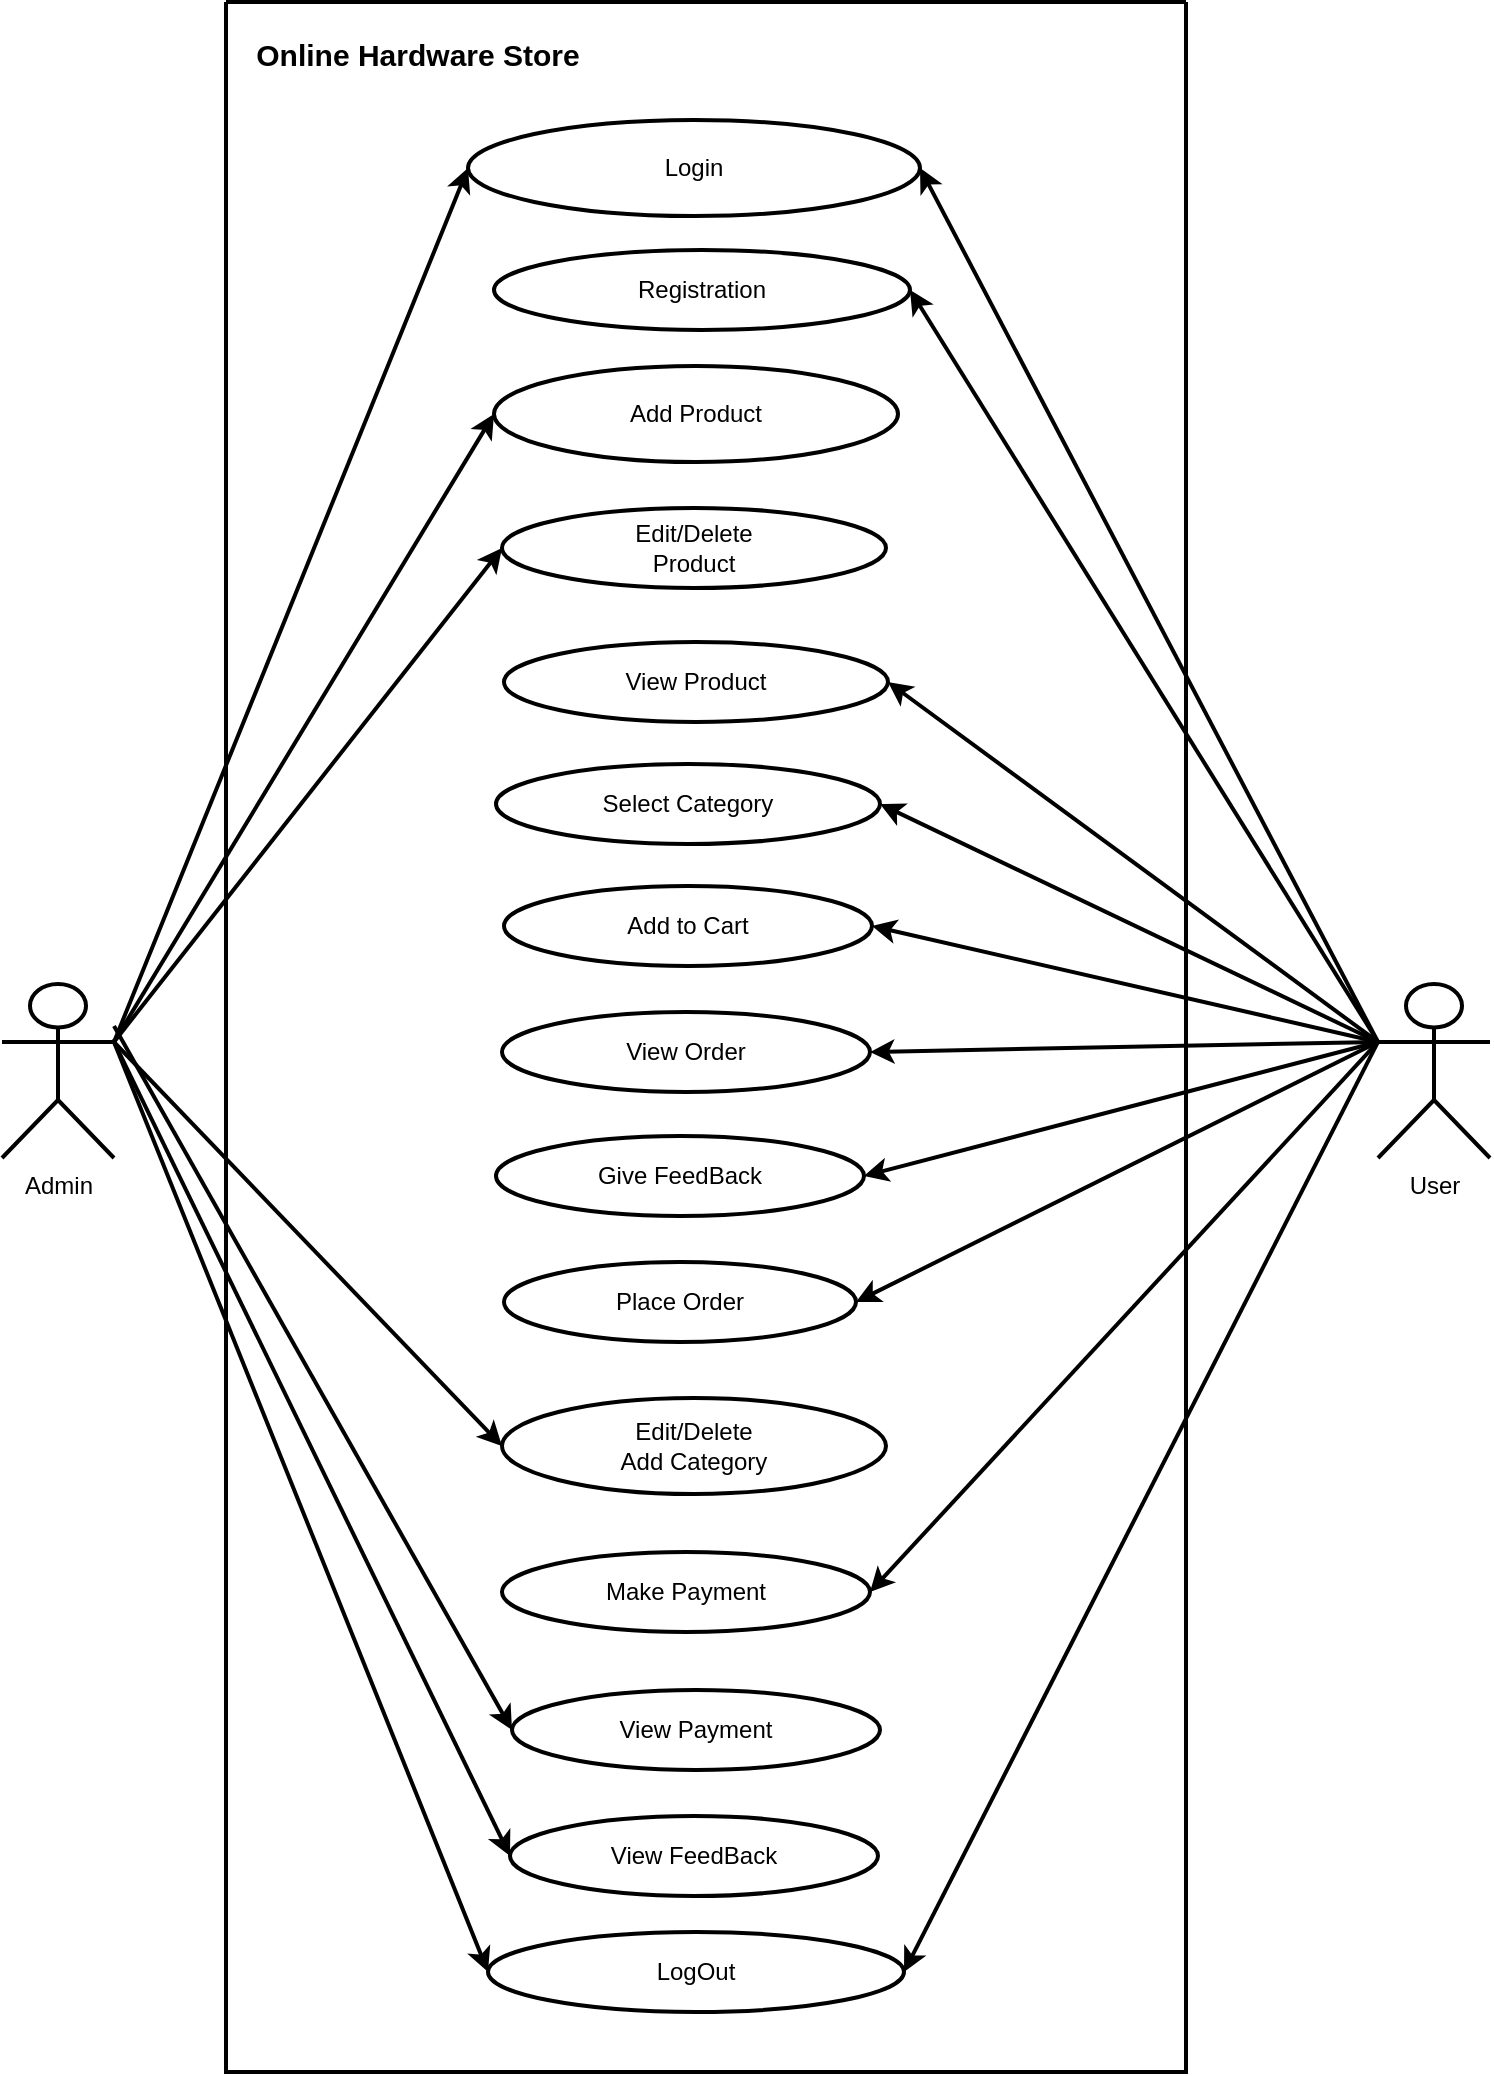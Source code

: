 <mxfile version="21.6.5" type="device">
  <diagram id="C5RBs43oDa-KdzZeNtuy" name="Page-1">
    <mxGraphModel dx="1050" dy="621" grid="0" gridSize="8" guides="1" tooltips="1" connect="1" arrows="1" fold="1" page="1" pageScale="1" pageWidth="827" pageHeight="1169" math="0" shadow="0">
      <root>
        <mxCell id="WIyWlLk6GJQsqaUBKTNV-0" />
        <mxCell id="WIyWlLk6GJQsqaUBKTNV-1" parent="WIyWlLk6GJQsqaUBKTNV-0" />
        <mxCell id="7ZoPHkDEJBF7AUJrN_ak-0" value="" style="swimlane;startSize=0;strokeWidth=2;" parent="WIyWlLk6GJQsqaUBKTNV-1" vertex="1">
          <mxGeometry x="160" y="21" width="480" height="1035" as="geometry" />
        </mxCell>
        <mxCell id="MeSb5IZgdGhtn0hRe0pQ-0" value="Login" style="shape=ellipse;html=1;dashed=0;whiteSpace=wrap;perimeter=ellipsePerimeter;strokeWidth=2;" parent="7ZoPHkDEJBF7AUJrN_ak-0" vertex="1">
          <mxGeometry x="121" y="59" width="226" height="48" as="geometry" />
        </mxCell>
        <mxCell id="MeSb5IZgdGhtn0hRe0pQ-2" value="Registration" style="shape=ellipse;html=1;dashed=0;whiteSpace=wrap;perimeter=ellipsePerimeter;strokeWidth=2;" parent="7ZoPHkDEJBF7AUJrN_ak-0" vertex="1">
          <mxGeometry x="134" y="124" width="208" height="40" as="geometry" />
        </mxCell>
        <mxCell id="MeSb5IZgdGhtn0hRe0pQ-3" value="Add Product" style="shape=ellipse;html=1;dashed=0;whiteSpace=wrap;perimeter=ellipsePerimeter;strokeWidth=2;" parent="7ZoPHkDEJBF7AUJrN_ak-0" vertex="1">
          <mxGeometry x="134" y="182" width="202" height="48" as="geometry" />
        </mxCell>
        <mxCell id="MeSb5IZgdGhtn0hRe0pQ-4" value="Edit/Delete&lt;br&gt;Product" style="shape=ellipse;html=1;dashed=0;whiteSpace=wrap;perimeter=ellipsePerimeter;strokeWidth=2;" parent="7ZoPHkDEJBF7AUJrN_ak-0" vertex="1">
          <mxGeometry x="138" y="253" width="192" height="40" as="geometry" />
        </mxCell>
        <mxCell id="MeSb5IZgdGhtn0hRe0pQ-5" value="View Product" style="shape=ellipse;html=1;dashed=0;whiteSpace=wrap;perimeter=ellipsePerimeter;strokeWidth=2;" parent="7ZoPHkDEJBF7AUJrN_ak-0" vertex="1">
          <mxGeometry x="139" y="320" width="192" height="40" as="geometry" />
        </mxCell>
        <mxCell id="MeSb5IZgdGhtn0hRe0pQ-6" value="Select Category" style="shape=ellipse;html=1;dashed=0;whiteSpace=wrap;perimeter=ellipsePerimeter;strokeWidth=2;" parent="7ZoPHkDEJBF7AUJrN_ak-0" vertex="1">
          <mxGeometry x="135" y="381" width="192" height="40" as="geometry" />
        </mxCell>
        <mxCell id="MeSb5IZgdGhtn0hRe0pQ-7" value="Add to Cart" style="shape=ellipse;html=1;dashed=0;whiteSpace=wrap;perimeter=ellipsePerimeter;strokeWidth=2;" parent="7ZoPHkDEJBF7AUJrN_ak-0" vertex="1">
          <mxGeometry x="139" y="442" width="184" height="40" as="geometry" />
        </mxCell>
        <mxCell id="MeSb5IZgdGhtn0hRe0pQ-8" value="Edit/Delete&lt;br&gt;Add Category" style="shape=ellipse;html=1;dashed=0;whiteSpace=wrap;perimeter=ellipsePerimeter;strokeWidth=2;" parent="7ZoPHkDEJBF7AUJrN_ak-0" vertex="1">
          <mxGeometry x="138" y="698" width="192" height="48" as="geometry" />
        </mxCell>
        <mxCell id="MeSb5IZgdGhtn0hRe0pQ-9" value="View Order" style="shape=ellipse;html=1;dashed=0;whiteSpace=wrap;perimeter=ellipsePerimeter;strokeWidth=2;" parent="7ZoPHkDEJBF7AUJrN_ak-0" vertex="1">
          <mxGeometry x="138" y="505" width="184" height="40" as="geometry" />
        </mxCell>
        <mxCell id="MeSb5IZgdGhtn0hRe0pQ-10" value="Give FeedBack" style="shape=ellipse;html=1;dashed=0;whiteSpace=wrap;perimeter=ellipsePerimeter;strokeWidth=2;" parent="7ZoPHkDEJBF7AUJrN_ak-0" vertex="1">
          <mxGeometry x="135" y="567" width="184" height="40" as="geometry" />
        </mxCell>
        <mxCell id="MeSb5IZgdGhtn0hRe0pQ-11" value="Place Order" style="shape=ellipse;html=1;dashed=0;whiteSpace=wrap;perimeter=ellipsePerimeter;strokeWidth=2;" parent="7ZoPHkDEJBF7AUJrN_ak-0" vertex="1">
          <mxGeometry x="139" y="630" width="176" height="40" as="geometry" />
        </mxCell>
        <mxCell id="MeSb5IZgdGhtn0hRe0pQ-12" value="View FeedBack" style="shape=ellipse;html=1;dashed=0;whiteSpace=wrap;perimeter=ellipsePerimeter;strokeWidth=2;" parent="7ZoPHkDEJBF7AUJrN_ak-0" vertex="1">
          <mxGeometry x="142" y="907" width="184" height="40" as="geometry" />
        </mxCell>
        <mxCell id="MeSb5IZgdGhtn0hRe0pQ-13" value="LogOut" style="shape=ellipse;html=1;dashed=0;whiteSpace=wrap;perimeter=ellipsePerimeter;strokeWidth=2;" parent="7ZoPHkDEJBF7AUJrN_ak-0" vertex="1">
          <mxGeometry x="131" y="965" width="208" height="40" as="geometry" />
        </mxCell>
        <mxCell id="MeSb5IZgdGhtn0hRe0pQ-19" value="&lt;font style=&quot;font-size: 15px;&quot;&gt;&lt;b&gt;Online Hardware Store&lt;/b&gt;&lt;/font&gt;" style="text;html=1;strokeColor=none;fillColor=none;align=center;verticalAlign=middle;whiteSpace=wrap;rounded=0;strokeWidth=2;" parent="7ZoPHkDEJBF7AUJrN_ak-0" vertex="1">
          <mxGeometry x="-24" y="11" width="240" height="30" as="geometry" />
        </mxCell>
        <mxCell id="-nEwxudWKI5WEJn0Q8ZB-4" value="View Payment" style="shape=ellipse;html=1;dashed=0;whiteSpace=wrap;perimeter=ellipsePerimeter;strokeWidth=2;" parent="7ZoPHkDEJBF7AUJrN_ak-0" vertex="1">
          <mxGeometry x="143" y="844" width="184" height="40" as="geometry" />
        </mxCell>
        <mxCell id="-nEwxudWKI5WEJn0Q8ZB-5" value="Make Payment" style="shape=ellipse;html=1;dashed=0;whiteSpace=wrap;perimeter=ellipsePerimeter;strokeWidth=2;" parent="7ZoPHkDEJBF7AUJrN_ak-0" vertex="1">
          <mxGeometry x="138" y="775" width="184" height="40" as="geometry" />
        </mxCell>
        <mxCell id="7ZoPHkDEJBF7AUJrN_ak-1" value="Admin" style="shape=umlActor;verticalLabelPosition=bottom;verticalAlign=top;html=1;outlineConnect=0;strokeWidth=2;" parent="WIyWlLk6GJQsqaUBKTNV-1" vertex="1">
          <mxGeometry x="48" y="512" width="56" height="87" as="geometry" />
        </mxCell>
        <mxCell id="7ZoPHkDEJBF7AUJrN_ak-2" value="User" style="shape=umlActor;verticalLabelPosition=bottom;verticalAlign=top;html=1;outlineConnect=0;strokeWidth=2;" parent="WIyWlLk6GJQsqaUBKTNV-1" vertex="1">
          <mxGeometry x="736" y="512" width="56" height="87" as="geometry" />
        </mxCell>
        <mxCell id="MeSb5IZgdGhtn0hRe0pQ-18" value="" style="endArrow=classic;html=1;rounded=0;entryX=0;entryY=0.5;entryDx=0;entryDy=0;exitX=1;exitY=0.333;exitDx=0;exitDy=0;exitPerimeter=0;strokeWidth=2;" parent="WIyWlLk6GJQsqaUBKTNV-1" source="7ZoPHkDEJBF7AUJrN_ak-1" target="MeSb5IZgdGhtn0hRe0pQ-0" edge="1">
          <mxGeometry width="50" height="50" relative="1" as="geometry">
            <mxPoint x="104" y="538" as="sourcePoint" />
            <mxPoint x="154" y="488" as="targetPoint" />
          </mxGeometry>
        </mxCell>
        <mxCell id="MeSb5IZgdGhtn0hRe0pQ-21" value="" style="endArrow=classic;html=1;rounded=0;entryX=1;entryY=0.5;entryDx=0;entryDy=0;exitX=0;exitY=0.333;exitDx=0;exitDy=0;exitPerimeter=0;strokeWidth=2;" parent="WIyWlLk6GJQsqaUBKTNV-1" source="7ZoPHkDEJBF7AUJrN_ak-2" target="MeSb5IZgdGhtn0hRe0pQ-0" edge="1">
          <mxGeometry width="50" height="50" relative="1" as="geometry">
            <mxPoint x="120" y="557" as="sourcePoint" />
            <mxPoint x="292" y="120" as="targetPoint" />
          </mxGeometry>
        </mxCell>
        <mxCell id="MeSb5IZgdGhtn0hRe0pQ-22" value="" style="endArrow=classic;html=1;rounded=0;entryX=0;entryY=0.5;entryDx=0;entryDy=0;exitX=1;exitY=0.333;exitDx=0;exitDy=0;exitPerimeter=0;strokeWidth=2;" parent="WIyWlLk6GJQsqaUBKTNV-1" source="7ZoPHkDEJBF7AUJrN_ak-1" target="MeSb5IZgdGhtn0hRe0pQ-3" edge="1">
          <mxGeometry width="50" height="50" relative="1" as="geometry">
            <mxPoint x="128" y="565" as="sourcePoint" />
            <mxPoint x="300" y="128" as="targetPoint" />
          </mxGeometry>
        </mxCell>
        <mxCell id="MeSb5IZgdGhtn0hRe0pQ-24" value="" style="endArrow=classic;html=1;rounded=0;entryX=1;entryY=0.5;entryDx=0;entryDy=0;exitX=0;exitY=0.333;exitDx=0;exitDy=0;exitPerimeter=0;strokeWidth=2;" parent="WIyWlLk6GJQsqaUBKTNV-1" source="7ZoPHkDEJBF7AUJrN_ak-2" target="MeSb5IZgdGhtn0hRe0pQ-6" edge="1">
          <mxGeometry width="50" height="50" relative="1" as="geometry">
            <mxPoint x="144" y="581" as="sourcePoint" />
            <mxPoint x="316" y="144" as="targetPoint" />
          </mxGeometry>
        </mxCell>
        <mxCell id="MeSb5IZgdGhtn0hRe0pQ-25" value="" style="endArrow=classic;html=1;rounded=0;entryX=1;entryY=0.5;entryDx=0;entryDy=0;exitX=0;exitY=0.333;exitDx=0;exitDy=0;exitPerimeter=0;strokeWidth=2;" parent="WIyWlLk6GJQsqaUBKTNV-1" source="7ZoPHkDEJBF7AUJrN_ak-2" target="MeSb5IZgdGhtn0hRe0pQ-5" edge="1">
          <mxGeometry width="50" height="50" relative="1" as="geometry">
            <mxPoint x="152" y="589" as="sourcePoint" />
            <mxPoint x="324" y="152" as="targetPoint" />
          </mxGeometry>
        </mxCell>
        <mxCell id="MeSb5IZgdGhtn0hRe0pQ-26" value="" style="endArrow=classic;html=1;rounded=0;entryX=1;entryY=0.5;entryDx=0;entryDy=0;exitX=0;exitY=0.333;exitDx=0;exitDy=0;exitPerimeter=0;strokeWidth=2;" parent="WIyWlLk6GJQsqaUBKTNV-1" source="7ZoPHkDEJBF7AUJrN_ak-2" target="MeSb5IZgdGhtn0hRe0pQ-7" edge="1">
          <mxGeometry width="50" height="50" relative="1" as="geometry">
            <mxPoint x="160" y="597" as="sourcePoint" />
            <mxPoint x="332" y="160" as="targetPoint" />
          </mxGeometry>
        </mxCell>
        <mxCell id="MeSb5IZgdGhtn0hRe0pQ-31" value="" style="endArrow=classic;html=1;rounded=0;exitX=0;exitY=0.333;exitDx=0;exitDy=0;exitPerimeter=0;entryX=1;entryY=0.5;entryDx=0;entryDy=0;strokeWidth=2;" parent="WIyWlLk6GJQsqaUBKTNV-1" source="7ZoPHkDEJBF7AUJrN_ak-2" target="MeSb5IZgdGhtn0hRe0pQ-10" edge="1">
          <mxGeometry width="50" height="50" relative="1" as="geometry">
            <mxPoint x="120" y="557" as="sourcePoint" />
            <mxPoint x="318" y="692" as="targetPoint" />
          </mxGeometry>
        </mxCell>
        <mxCell id="MeSb5IZgdGhtn0hRe0pQ-33" value="" style="endArrow=classic;html=1;rounded=0;exitX=1;exitY=0.333;exitDx=0;exitDy=0;exitPerimeter=0;entryX=0;entryY=0.5;entryDx=0;entryDy=0;strokeWidth=2;" parent="WIyWlLk6GJQsqaUBKTNV-1" source="7ZoPHkDEJBF7AUJrN_ak-1" target="MeSb5IZgdGhtn0hRe0pQ-12" edge="1">
          <mxGeometry width="50" height="50" relative="1" as="geometry">
            <mxPoint x="136" y="573" as="sourcePoint" />
            <mxPoint x="334" y="708" as="targetPoint" />
          </mxGeometry>
        </mxCell>
        <mxCell id="MeSb5IZgdGhtn0hRe0pQ-34" value="" style="endArrow=classic;html=1;rounded=0;exitX=1;exitY=0.333;exitDx=0;exitDy=0;exitPerimeter=0;entryX=0;entryY=0.5;entryDx=0;entryDy=0;strokeWidth=2;" parent="WIyWlLk6GJQsqaUBKTNV-1" source="7ZoPHkDEJBF7AUJrN_ak-1" target="MeSb5IZgdGhtn0hRe0pQ-13" edge="1">
          <mxGeometry width="50" height="50" relative="1" as="geometry">
            <mxPoint x="144" y="581" as="sourcePoint" />
            <mxPoint x="342" y="716" as="targetPoint" />
          </mxGeometry>
        </mxCell>
        <mxCell id="MeSb5IZgdGhtn0hRe0pQ-35" value="" style="endArrow=classic;html=1;rounded=0;exitX=0;exitY=0.333;exitDx=0;exitDy=0;exitPerimeter=0;entryX=1;entryY=0.5;entryDx=0;entryDy=0;strokeWidth=2;" parent="WIyWlLk6GJQsqaUBKTNV-1" source="7ZoPHkDEJBF7AUJrN_ak-2" target="MeSb5IZgdGhtn0hRe0pQ-13" edge="1">
          <mxGeometry width="50" height="50" relative="1" as="geometry">
            <mxPoint x="152" y="589" as="sourcePoint" />
            <mxPoint x="350" y="724" as="targetPoint" />
          </mxGeometry>
        </mxCell>
        <mxCell id="-nEwxudWKI5WEJn0Q8ZB-0" value="" style="endArrow=classic;html=1;rounded=0;entryX=0;entryY=0.5;entryDx=0;entryDy=0;strokeWidth=2;" parent="WIyWlLk6GJQsqaUBKTNV-1" target="MeSb5IZgdGhtn0hRe0pQ-8" edge="1">
          <mxGeometry width="50" height="50" relative="1" as="geometry">
            <mxPoint x="103" y="540" as="sourcePoint" />
            <mxPoint x="494" y="617" as="targetPoint" />
          </mxGeometry>
        </mxCell>
        <mxCell id="-nEwxudWKI5WEJn0Q8ZB-2" value="" style="endArrow=classic;html=1;rounded=0;exitX=0;exitY=0.333;exitDx=0;exitDy=0;exitPerimeter=0;entryX=1;entryY=0.5;entryDx=0;entryDy=0;strokeWidth=2;" parent="WIyWlLk6GJQsqaUBKTNV-1" source="7ZoPHkDEJBF7AUJrN_ak-2" target="MeSb5IZgdGhtn0hRe0pQ-11" edge="1">
          <mxGeometry width="50" height="50" relative="1" as="geometry">
            <mxPoint x="112" y="549" as="sourcePoint" />
            <mxPoint x="310" y="836" as="targetPoint" />
          </mxGeometry>
        </mxCell>
        <mxCell id="-nEwxudWKI5WEJn0Q8ZB-3" value="" style="endArrow=classic;html=1;rounded=0;entryX=0;entryY=0.5;entryDx=0;entryDy=0;exitX=1;exitY=0.333;exitDx=0;exitDy=0;exitPerimeter=0;strokeWidth=2;" parent="WIyWlLk6GJQsqaUBKTNV-1" source="7ZoPHkDEJBF7AUJrN_ak-1" target="MeSb5IZgdGhtn0hRe0pQ-4" edge="1">
          <mxGeometry width="50" height="50" relative="1" as="geometry">
            <mxPoint x="744" y="549" as="sourcePoint" />
            <mxPoint x="498" y="302" as="targetPoint" />
          </mxGeometry>
        </mxCell>
        <mxCell id="FA7f4RM6IgSd-hLt_OU6-0" value="" style="endArrow=classic;html=1;rounded=0;entryX=1;entryY=0.5;entryDx=0;entryDy=0;exitX=0;exitY=0.333;exitDx=0;exitDy=0;exitPerimeter=0;strokeWidth=2;" parent="WIyWlLk6GJQsqaUBKTNV-1" source="7ZoPHkDEJBF7AUJrN_ak-2" target="MeSb5IZgdGhtn0hRe0pQ-2" edge="1">
          <mxGeometry width="50" height="50" relative="1" as="geometry">
            <mxPoint x="112" y="549" as="sourcePoint" />
            <mxPoint x="302" y="173" as="targetPoint" />
          </mxGeometry>
        </mxCell>
        <mxCell id="FA7f4RM6IgSd-hLt_OU6-1" value="" style="endArrow=classic;html=1;rounded=0;entryX=0;entryY=0.5;entryDx=0;entryDy=0;strokeWidth=2;" parent="WIyWlLk6GJQsqaUBKTNV-1" target="-nEwxudWKI5WEJn0Q8ZB-4" edge="1">
          <mxGeometry width="50" height="50" relative="1" as="geometry">
            <mxPoint x="104" y="533" as="sourcePoint" />
            <mxPoint x="310" y="181" as="targetPoint" />
          </mxGeometry>
        </mxCell>
        <mxCell id="FA7f4RM6IgSd-hLt_OU6-2" value="" style="endArrow=classic;html=1;rounded=0;entryX=1;entryY=0.5;entryDx=0;entryDy=0;exitX=0;exitY=0.333;exitDx=0;exitDy=0;exitPerimeter=0;strokeWidth=2;" parent="WIyWlLk6GJQsqaUBKTNV-1" source="7ZoPHkDEJBF7AUJrN_ak-2" target="-nEwxudWKI5WEJn0Q8ZB-5" edge="1">
          <mxGeometry width="50" height="50" relative="1" as="geometry">
            <mxPoint x="128" y="565" as="sourcePoint" />
            <mxPoint x="318" y="189" as="targetPoint" />
          </mxGeometry>
        </mxCell>
        <mxCell id="FA7f4RM6IgSd-hLt_OU6-3" value="" style="endArrow=classic;html=1;rounded=0;exitX=0;exitY=0.333;exitDx=0;exitDy=0;exitPerimeter=0;entryX=1;entryY=0.5;entryDx=0;entryDy=0;strokeWidth=2;" parent="WIyWlLk6GJQsqaUBKTNV-1" source="7ZoPHkDEJBF7AUJrN_ak-2" target="MeSb5IZgdGhtn0hRe0pQ-9" edge="1">
          <mxGeometry width="50" height="50" relative="1" as="geometry">
            <mxPoint x="112" y="549" as="sourcePoint" />
            <mxPoint x="307" y="633" as="targetPoint" />
          </mxGeometry>
        </mxCell>
      </root>
    </mxGraphModel>
  </diagram>
</mxfile>
